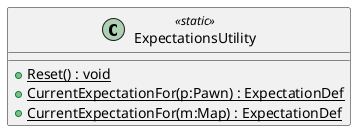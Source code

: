 @startuml
class ExpectationsUtility <<static>> {
    + {static} Reset() : void
    + {static} CurrentExpectationFor(p:Pawn) : ExpectationDef
    + {static} CurrentExpectationFor(m:Map) : ExpectationDef
}
@enduml
